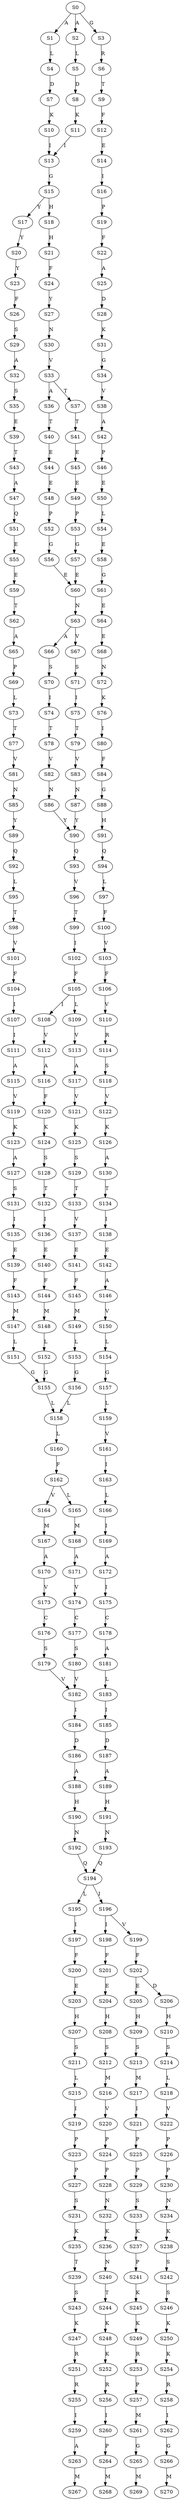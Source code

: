 strict digraph  {
	S0 -> S1 [ label = A ];
	S0 -> S2 [ label = A ];
	S0 -> S3 [ label = G ];
	S1 -> S4 [ label = L ];
	S2 -> S5 [ label = L ];
	S3 -> S6 [ label = R ];
	S4 -> S7 [ label = D ];
	S5 -> S8 [ label = D ];
	S6 -> S9 [ label = T ];
	S7 -> S10 [ label = K ];
	S8 -> S11 [ label = K ];
	S9 -> S12 [ label = F ];
	S10 -> S13 [ label = I ];
	S11 -> S13 [ label = I ];
	S12 -> S14 [ label = E ];
	S13 -> S15 [ label = G ];
	S14 -> S16 [ label = I ];
	S15 -> S17 [ label = Y ];
	S15 -> S18 [ label = H ];
	S16 -> S19 [ label = P ];
	S17 -> S20 [ label = Y ];
	S18 -> S21 [ label = H ];
	S19 -> S22 [ label = F ];
	S20 -> S23 [ label = Y ];
	S21 -> S24 [ label = F ];
	S22 -> S25 [ label = A ];
	S23 -> S26 [ label = F ];
	S24 -> S27 [ label = Y ];
	S25 -> S28 [ label = D ];
	S26 -> S29 [ label = S ];
	S27 -> S30 [ label = N ];
	S28 -> S31 [ label = K ];
	S29 -> S32 [ label = A ];
	S30 -> S33 [ label = V ];
	S31 -> S34 [ label = G ];
	S32 -> S35 [ label = S ];
	S33 -> S36 [ label = A ];
	S33 -> S37 [ label = T ];
	S34 -> S38 [ label = V ];
	S35 -> S39 [ label = E ];
	S36 -> S40 [ label = T ];
	S37 -> S41 [ label = T ];
	S38 -> S42 [ label = A ];
	S39 -> S43 [ label = T ];
	S40 -> S44 [ label = E ];
	S41 -> S45 [ label = E ];
	S42 -> S46 [ label = P ];
	S43 -> S47 [ label = A ];
	S44 -> S48 [ label = E ];
	S45 -> S49 [ label = E ];
	S46 -> S50 [ label = E ];
	S47 -> S51 [ label = Q ];
	S48 -> S52 [ label = P ];
	S49 -> S53 [ label = P ];
	S50 -> S54 [ label = L ];
	S51 -> S55 [ label = E ];
	S52 -> S56 [ label = G ];
	S53 -> S57 [ label = G ];
	S54 -> S58 [ label = E ];
	S55 -> S59 [ label = E ];
	S56 -> S60 [ label = E ];
	S57 -> S60 [ label = E ];
	S58 -> S61 [ label = G ];
	S59 -> S62 [ label = T ];
	S60 -> S63 [ label = N ];
	S61 -> S64 [ label = E ];
	S62 -> S65 [ label = A ];
	S63 -> S66 [ label = A ];
	S63 -> S67 [ label = V ];
	S64 -> S68 [ label = E ];
	S65 -> S69 [ label = P ];
	S66 -> S70 [ label = S ];
	S67 -> S71 [ label = S ];
	S68 -> S72 [ label = N ];
	S69 -> S73 [ label = L ];
	S70 -> S74 [ label = I ];
	S71 -> S75 [ label = I ];
	S72 -> S76 [ label = K ];
	S73 -> S77 [ label = T ];
	S74 -> S78 [ label = T ];
	S75 -> S79 [ label = T ];
	S76 -> S80 [ label = I ];
	S77 -> S81 [ label = V ];
	S78 -> S82 [ label = V ];
	S79 -> S83 [ label = V ];
	S80 -> S84 [ label = F ];
	S81 -> S85 [ label = N ];
	S82 -> S86 [ label = N ];
	S83 -> S87 [ label = N ];
	S84 -> S88 [ label = G ];
	S85 -> S89 [ label = Y ];
	S86 -> S90 [ label = Y ];
	S87 -> S90 [ label = Y ];
	S88 -> S91 [ label = H ];
	S89 -> S92 [ label = Q ];
	S90 -> S93 [ label = Q ];
	S91 -> S94 [ label = Q ];
	S92 -> S95 [ label = L ];
	S93 -> S96 [ label = V ];
	S94 -> S97 [ label = L ];
	S95 -> S98 [ label = T ];
	S96 -> S99 [ label = T ];
	S97 -> S100 [ label = F ];
	S98 -> S101 [ label = V ];
	S99 -> S102 [ label = I ];
	S100 -> S103 [ label = V ];
	S101 -> S104 [ label = F ];
	S102 -> S105 [ label = F ];
	S103 -> S106 [ label = F ];
	S104 -> S107 [ label = I ];
	S105 -> S108 [ label = I ];
	S105 -> S109 [ label = L ];
	S106 -> S110 [ label = V ];
	S107 -> S111 [ label = I ];
	S108 -> S112 [ label = V ];
	S109 -> S113 [ label = V ];
	S110 -> S114 [ label = R ];
	S111 -> S115 [ label = A ];
	S112 -> S116 [ label = A ];
	S113 -> S117 [ label = A ];
	S114 -> S118 [ label = S ];
	S115 -> S119 [ label = V ];
	S116 -> S120 [ label = F ];
	S117 -> S121 [ label = V ];
	S118 -> S122 [ label = V ];
	S119 -> S123 [ label = K ];
	S120 -> S124 [ label = K ];
	S121 -> S125 [ label = K ];
	S122 -> S126 [ label = K ];
	S123 -> S127 [ label = A ];
	S124 -> S128 [ label = S ];
	S125 -> S129 [ label = S ];
	S126 -> S130 [ label = A ];
	S127 -> S131 [ label = S ];
	S128 -> S132 [ label = T ];
	S129 -> S133 [ label = T ];
	S130 -> S134 [ label = T ];
	S131 -> S135 [ label = I ];
	S132 -> S136 [ label = I ];
	S133 -> S137 [ label = V ];
	S134 -> S138 [ label = I ];
	S135 -> S139 [ label = E ];
	S136 -> S140 [ label = E ];
	S137 -> S141 [ label = E ];
	S138 -> S142 [ label = E ];
	S139 -> S143 [ label = F ];
	S140 -> S144 [ label = F ];
	S141 -> S145 [ label = F ];
	S142 -> S146 [ label = A ];
	S143 -> S147 [ label = M ];
	S144 -> S148 [ label = M ];
	S145 -> S149 [ label = M ];
	S146 -> S150 [ label = V ];
	S147 -> S151 [ label = L ];
	S148 -> S152 [ label = L ];
	S149 -> S153 [ label = L ];
	S150 -> S154 [ label = L ];
	S151 -> S155 [ label = G ];
	S152 -> S155 [ label = G ];
	S153 -> S156 [ label = G ];
	S154 -> S157 [ label = G ];
	S155 -> S158 [ label = L ];
	S156 -> S158 [ label = L ];
	S157 -> S159 [ label = L ];
	S158 -> S160 [ label = L ];
	S159 -> S161 [ label = V ];
	S160 -> S162 [ label = F ];
	S161 -> S163 [ label = I ];
	S162 -> S164 [ label = V ];
	S162 -> S165 [ label = L ];
	S163 -> S166 [ label = L ];
	S164 -> S167 [ label = M ];
	S165 -> S168 [ label = M ];
	S166 -> S169 [ label = I ];
	S167 -> S170 [ label = A ];
	S168 -> S171 [ label = A ];
	S169 -> S172 [ label = A ];
	S170 -> S173 [ label = V ];
	S171 -> S174 [ label = V ];
	S172 -> S175 [ label = I ];
	S173 -> S176 [ label = C ];
	S174 -> S177 [ label = C ];
	S175 -> S178 [ label = C ];
	S176 -> S179 [ label = S ];
	S177 -> S180 [ label = S ];
	S178 -> S181 [ label = A ];
	S179 -> S182 [ label = V ];
	S180 -> S182 [ label = V ];
	S181 -> S183 [ label = L ];
	S182 -> S184 [ label = I ];
	S183 -> S185 [ label = I ];
	S184 -> S186 [ label = D ];
	S185 -> S187 [ label = D ];
	S186 -> S188 [ label = A ];
	S187 -> S189 [ label = A ];
	S188 -> S190 [ label = H ];
	S189 -> S191 [ label = H ];
	S190 -> S192 [ label = N ];
	S191 -> S193 [ label = N ];
	S192 -> S194 [ label = Q ];
	S193 -> S194 [ label = Q ];
	S194 -> S195 [ label = L ];
	S194 -> S196 [ label = I ];
	S195 -> S197 [ label = I ];
	S196 -> S198 [ label = I ];
	S196 -> S199 [ label = V ];
	S197 -> S200 [ label = F ];
	S198 -> S201 [ label = F ];
	S199 -> S202 [ label = F ];
	S200 -> S203 [ label = E ];
	S201 -> S204 [ label = E ];
	S202 -> S205 [ label = E ];
	S202 -> S206 [ label = D ];
	S203 -> S207 [ label = H ];
	S204 -> S208 [ label = H ];
	S205 -> S209 [ label = H ];
	S206 -> S210 [ label = H ];
	S207 -> S211 [ label = S ];
	S208 -> S212 [ label = S ];
	S209 -> S213 [ label = S ];
	S210 -> S214 [ label = S ];
	S211 -> S215 [ label = L ];
	S212 -> S216 [ label = M ];
	S213 -> S217 [ label = M ];
	S214 -> S218 [ label = L ];
	S215 -> S219 [ label = I ];
	S216 -> S220 [ label = V ];
	S217 -> S221 [ label = I ];
	S218 -> S222 [ label = V ];
	S219 -> S223 [ label = P ];
	S220 -> S224 [ label = P ];
	S221 -> S225 [ label = P ];
	S222 -> S226 [ label = P ];
	S223 -> S227 [ label = P ];
	S224 -> S228 [ label = P ];
	S225 -> S229 [ label = P ];
	S226 -> S230 [ label = P ];
	S227 -> S231 [ label = S ];
	S228 -> S232 [ label = N ];
	S229 -> S233 [ label = S ];
	S230 -> S234 [ label = N ];
	S231 -> S235 [ label = K ];
	S232 -> S236 [ label = K ];
	S233 -> S237 [ label = K ];
	S234 -> S238 [ label = K ];
	S235 -> S239 [ label = T ];
	S236 -> S240 [ label = N ];
	S237 -> S241 [ label = P ];
	S238 -> S242 [ label = S ];
	S239 -> S243 [ label = S ];
	S240 -> S244 [ label = T ];
	S241 -> S245 [ label = K ];
	S242 -> S246 [ label = S ];
	S243 -> S247 [ label = K ];
	S244 -> S248 [ label = K ];
	S245 -> S249 [ label = K ];
	S246 -> S250 [ label = K ];
	S247 -> S251 [ label = R ];
	S248 -> S252 [ label = K ];
	S249 -> S253 [ label = R ];
	S250 -> S254 [ label = K ];
	S251 -> S255 [ label = R ];
	S252 -> S256 [ label = R ];
	S253 -> S257 [ label = P ];
	S254 -> S258 [ label = R ];
	S255 -> S259 [ label = I ];
	S256 -> S260 [ label = I ];
	S257 -> S261 [ label = M ];
	S258 -> S262 [ label = I ];
	S259 -> S263 [ label = A ];
	S260 -> S264 [ label = P ];
	S261 -> S265 [ label = G ];
	S262 -> S266 [ label = G ];
	S263 -> S267 [ label = M ];
	S264 -> S268 [ label = M ];
	S265 -> S269 [ label = M ];
	S266 -> S270 [ label = M ];
}
